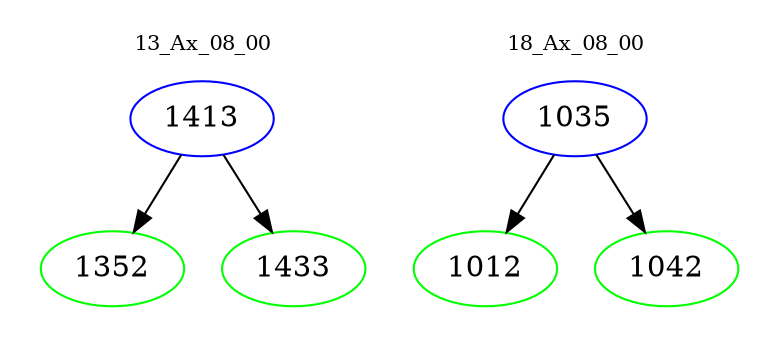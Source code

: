 digraph{
subgraph cluster_0 {
color = white
label = "13_Ax_08_00";
fontsize=10;
T0_1413 [label="1413", color="blue"]
T0_1413 -> T0_1352 [color="black"]
T0_1352 [label="1352", color="green"]
T0_1413 -> T0_1433 [color="black"]
T0_1433 [label="1433", color="green"]
}
subgraph cluster_1 {
color = white
label = "18_Ax_08_00";
fontsize=10;
T1_1035 [label="1035", color="blue"]
T1_1035 -> T1_1012 [color="black"]
T1_1012 [label="1012", color="green"]
T1_1035 -> T1_1042 [color="black"]
T1_1042 [label="1042", color="green"]
}
}
